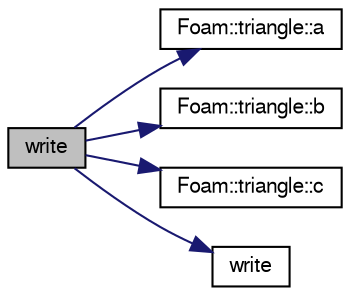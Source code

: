 digraph "write"
{
  bgcolor="transparent";
  edge [fontname="FreeSans",fontsize="10",labelfontname="FreeSans",labelfontsize="10"];
  node [fontname="FreeSans",fontsize="10",shape=record];
  rankdir="LR";
  Node1 [label="write",height=0.2,width=0.4,color="black", fillcolor="grey75", style="filled" fontcolor="black"];
  Node1 -> Node2 [color="midnightblue",fontsize="10",style="solid",fontname="FreeSans"];
  Node2 [label="Foam::triangle::a",height=0.2,width=0.4,color="black",URL="$a02603.html#a8c7c2c0436bd85e7813d5a1c85ece4cd",tooltip="Return first vertex. "];
  Node1 -> Node3 [color="midnightblue",fontsize="10",style="solid",fontname="FreeSans"];
  Node3 [label="Foam::triangle::b",height=0.2,width=0.4,color="black",URL="$a02603.html#a69429dda69d0d6e152b2130513434bd1",tooltip="Return second vertex. "];
  Node1 -> Node4 [color="midnightblue",fontsize="10",style="solid",fontname="FreeSans"];
  Node4 [label="Foam::triangle::c",height=0.2,width=0.4,color="black",URL="$a02603.html#aee18131566a28a132fb3180ba8c5db23",tooltip="Return third vertex. "];
  Node1 -> Node5 [color="midnightblue",fontsize="10",style="solid",fontname="FreeSans"];
  Node5 [label="write",height=0.2,width=0.4,color="black",URL="$a02828.html#a8f30b3c2179b03a7acf273e9dea43342"];
}
